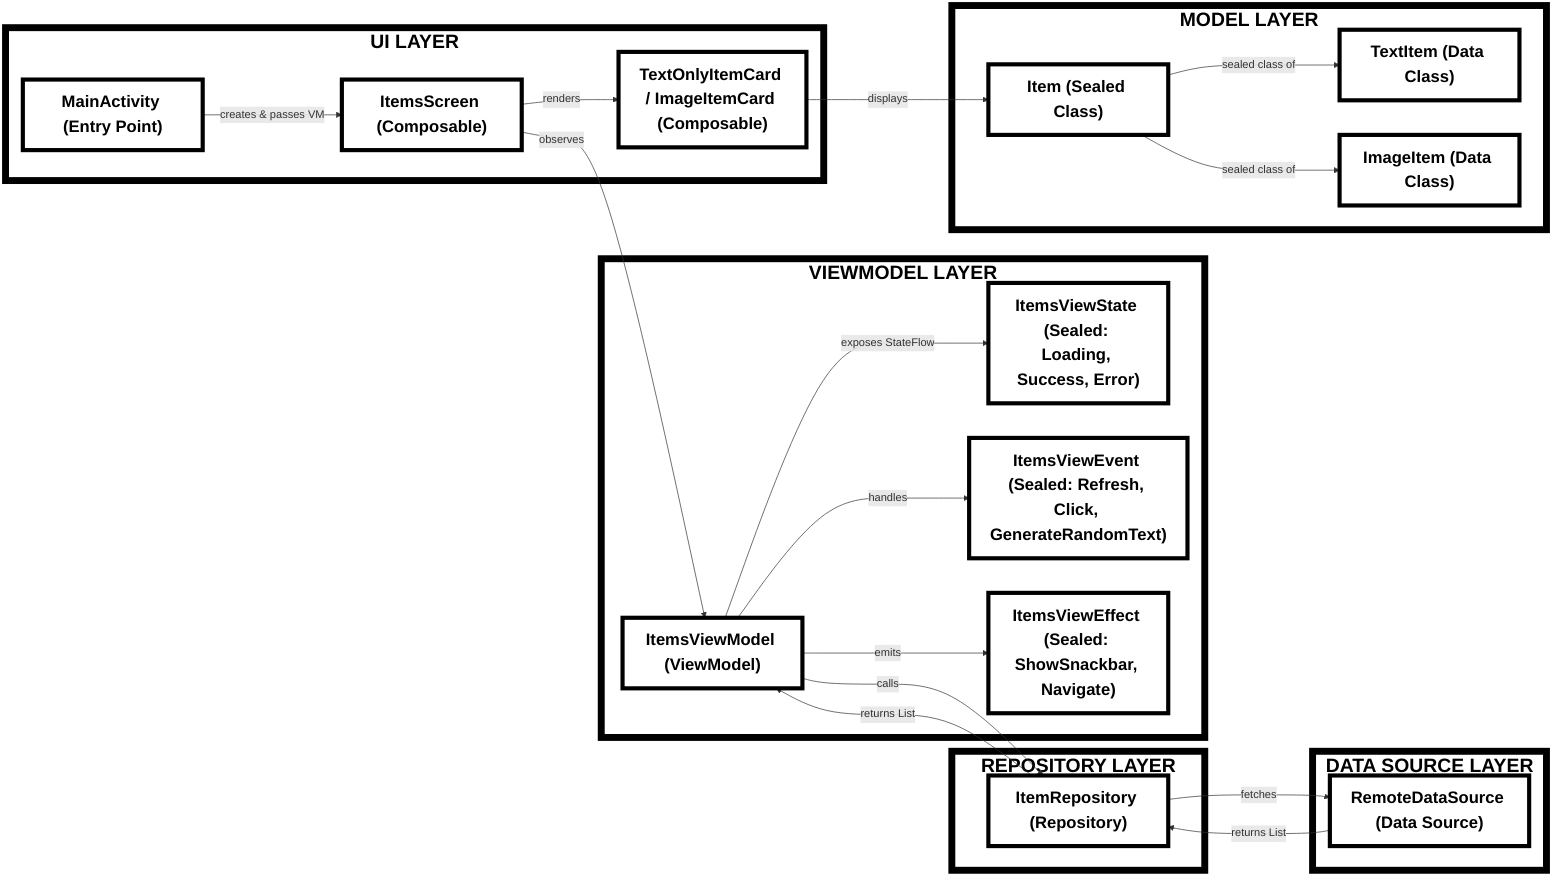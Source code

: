 flowchart LR
    %% UI LAYER
    subgraph UI["UI LAYER"]
        direction TB
        MainActivity["MainActivity (Entry Point)"]
        ItemsScreen["ItemsScreen (Composable)"]
        ItemCard["TextOnlyItemCard / ImageItemCard (Composable)"]
    end
    
    %% VIEWMODEL LAYER  
    subgraph VM["VIEWMODEL LAYER"]
        direction TB
        ItemsViewModel["ItemsViewModel (ViewModel)"]
        ViewState["ItemsViewState (Sealed: Loading, Success, Error)"]
        ViewEvent["ItemsViewEvent (Sealed: Refresh, Click, GenerateRandomText)"]
        ViewEffect["ItemsViewEffect (Sealed: ShowSnackbar, Navigate)"]
    end
    
    %% REPOSITORY LAYER
    subgraph REPO["REPOSITORY LAYER"]
        direction TB
        ItemRepository["ItemRepository (Repository)"]
    end
    
    %% DATA SOURCE LAYER
    subgraph DS["DATA SOURCE LAYER"]
        direction TB
        RemoteDataSource["RemoteDataSource (Data Source)"]
    end
    
    %% MODEL LAYER
    subgraph MODEL["MODEL LAYER"]
        direction TB
        Item["Item (Sealed Class)"]
        TextItem["TextItem (Data Class)"]
        ImageItem["ImageItem (Data Class)"]
    end
    
    %% CONNECTIONS
    MainActivity -->|"creates & passes VM"| ItemsScreen
    ItemsScreen -->|"observes"| ItemsViewModel
    ItemsScreen -->|"renders"| ItemCard
    ItemCard -->|"displays"| Item
    ItemsViewModel -->|"exposes StateFlow"| ViewState
    ItemsViewModel -->|"handles"| ViewEvent  
    ItemsViewModel -->|"emits"| ViewEffect
    ItemsViewModel -->|"calls"| ItemRepository
    ItemRepository -->|"fetches"| RemoteDataSource
    RemoteDataSource -->|"returns List<Item>"| ItemRepository
    ItemRepository -->|"returns List<Item>"| ItemsViewModel
    Item -->|"sealed class of"| TextItem
    Item -->|"sealed class of"| ImageItem
    
    %% STYLING - LARGER TEXT FOR BETTER UTILIZATION
    classDef nodeStyle fill:#ffffff,stroke:#000000,stroke-width:6px,color:#000000,font-size:24px,font-weight:bold
    classDef groupStyle fill:#ffffff,stroke:#000000,stroke-width:10px,color:#000000,font-size:28px,font-weight:bold
    
    class MainActivity,ItemsScreen,ItemCard,ItemsViewModel,ViewState,ViewEvent,ViewEffect,ItemRepository,RemoteDataSource,Item,TextItem,ImageItem nodeStyle
    class UI,VM,REPO,DS,MODEL groupStyle